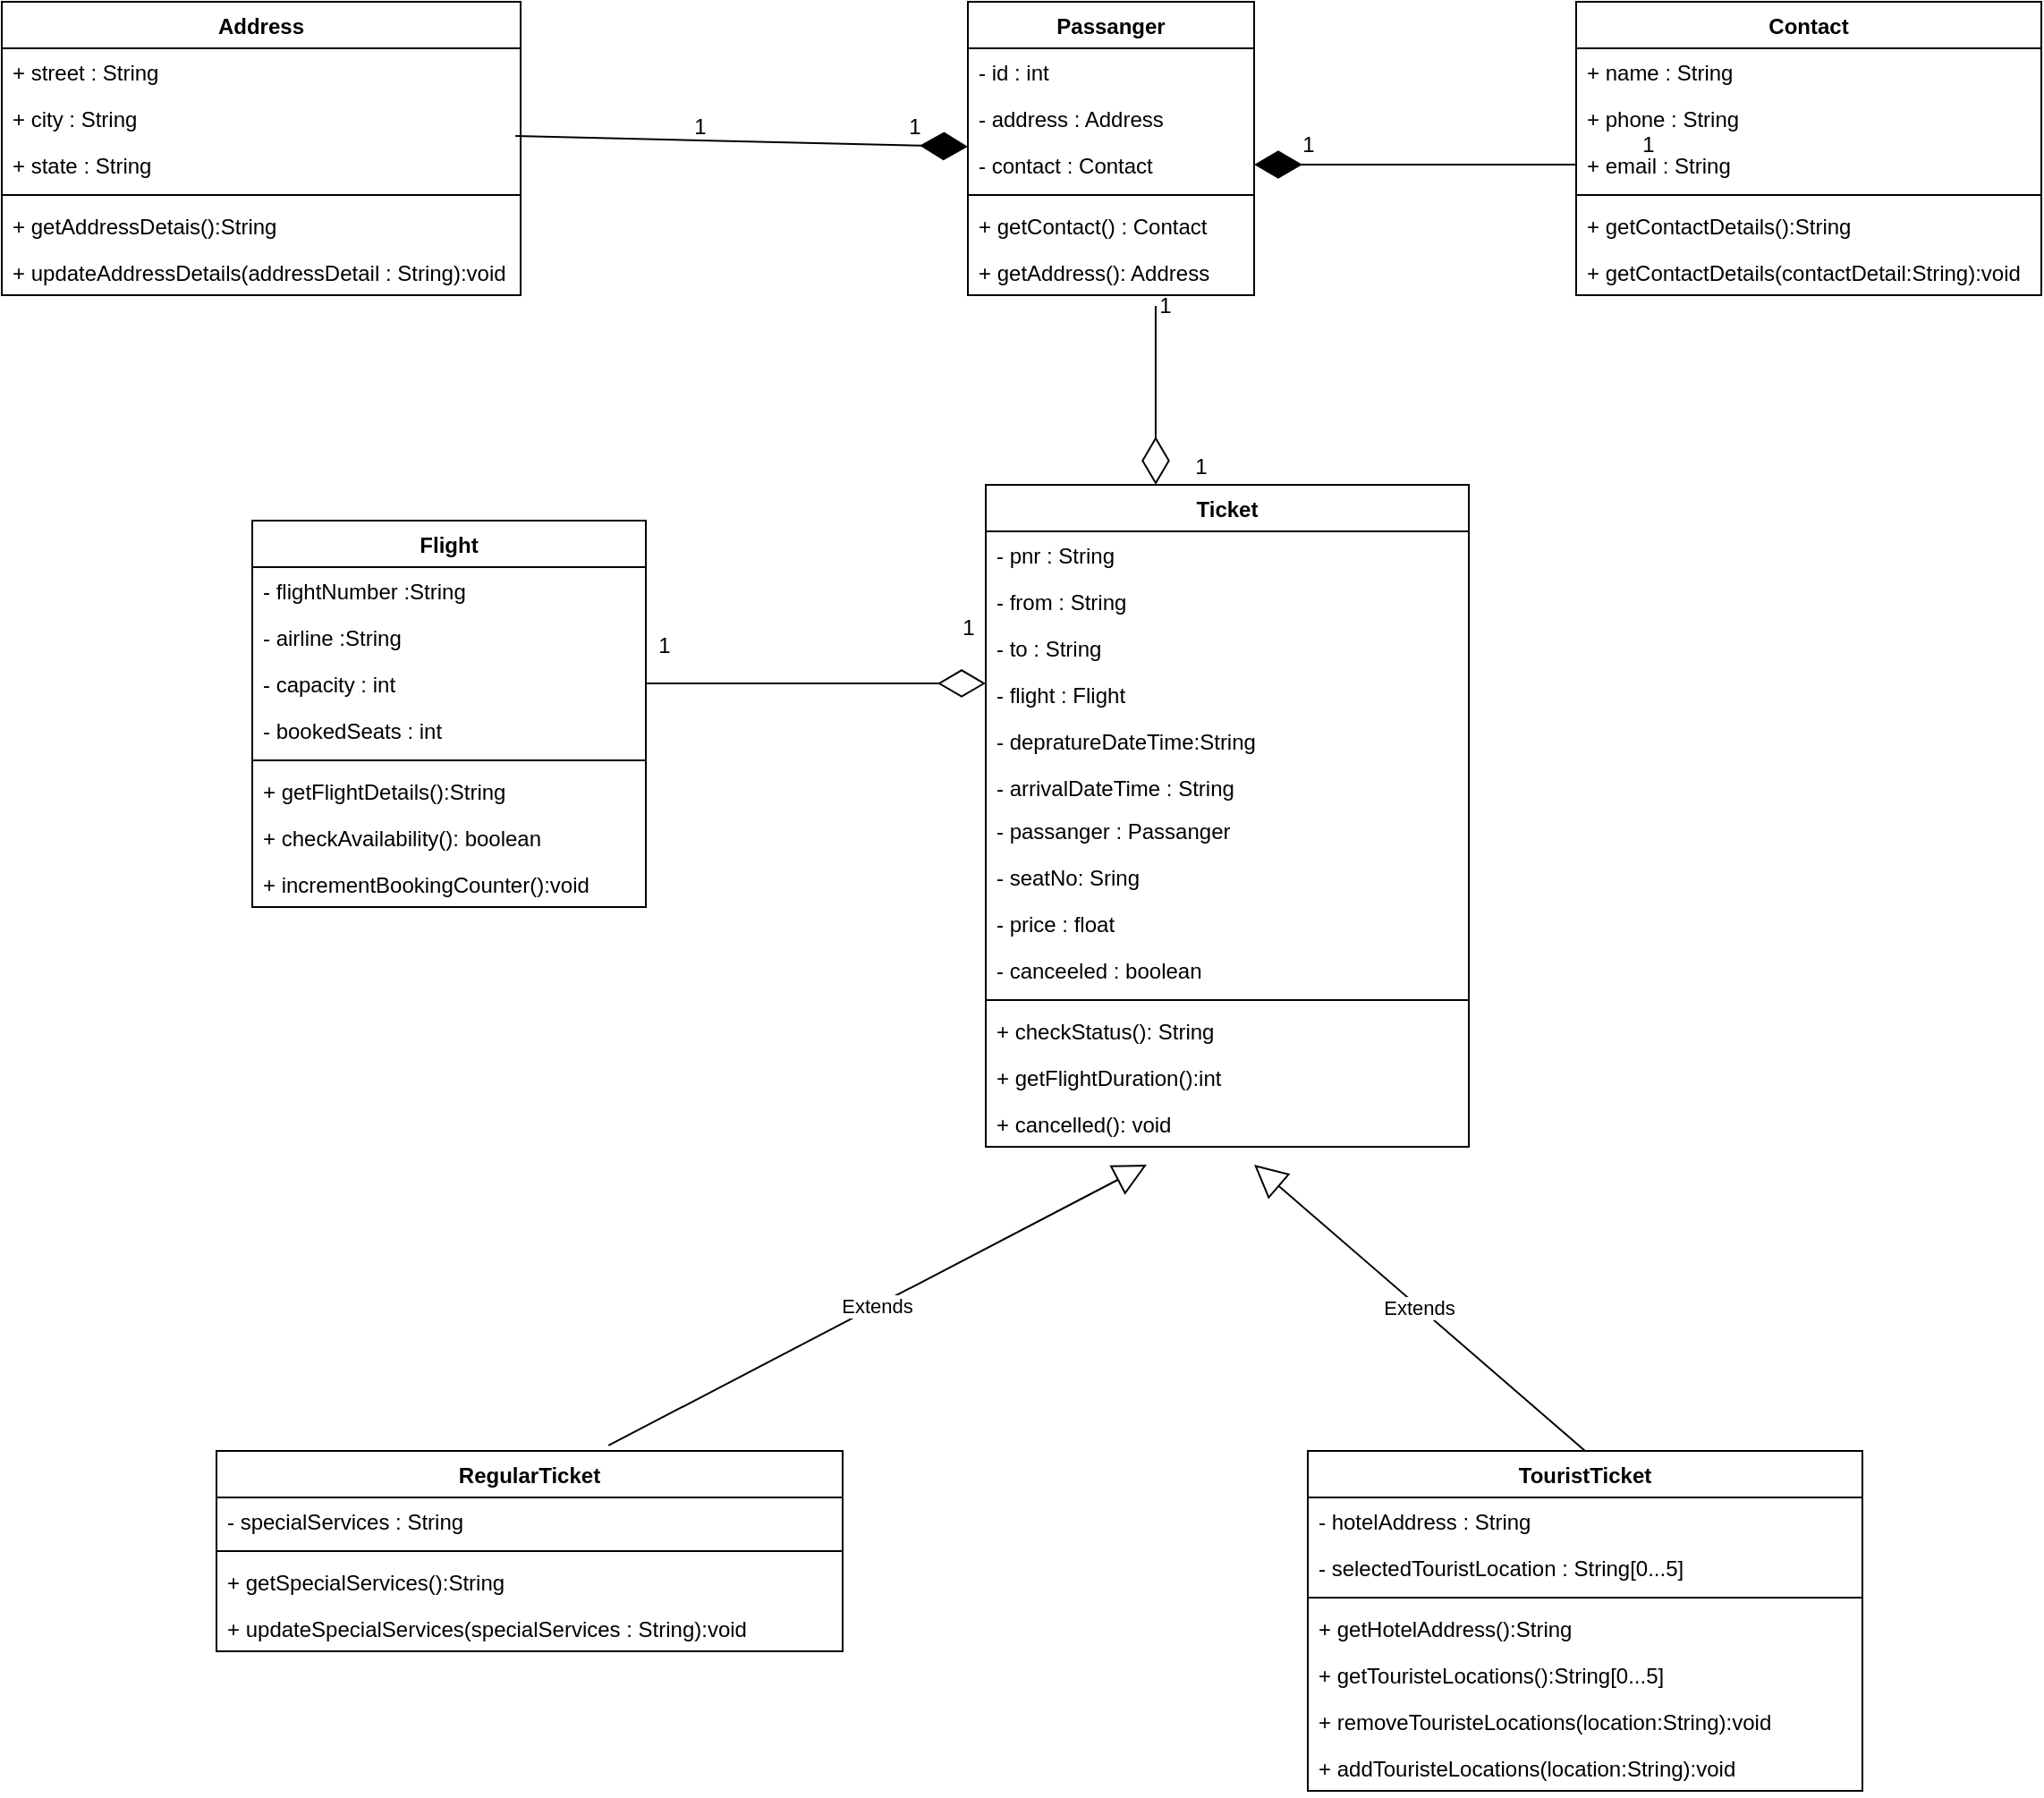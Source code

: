 <mxfile version="14.7.3" type="github">
  <diagram id="z7SG7Hr0iR8G56kf4RJj" name="Page-1">
    <mxGraphModel dx="1108" dy="482" grid="1" gridSize="10" guides="1" tooltips="1" connect="1" arrows="1" fold="1" page="1" pageScale="1" pageWidth="850" pageHeight="1100" math="0" shadow="0">
      <root>
        <mxCell id="0" />
        <mxCell id="1" parent="0" />
        <mxCell id="qjaNSSdb6F6lsbRKP05E-1" value="Passanger" style="swimlane;fontStyle=1;align=center;verticalAlign=top;childLayout=stackLayout;horizontal=1;startSize=26;horizontalStack=0;resizeParent=1;resizeParentMax=0;resizeLast=0;collapsible=1;marginBottom=0;" vertex="1" parent="1">
          <mxGeometry x="900" y="260" width="160" height="164" as="geometry" />
        </mxCell>
        <mxCell id="qjaNSSdb6F6lsbRKP05E-2" value="- id : int" style="text;strokeColor=none;fillColor=none;align=left;verticalAlign=top;spacingLeft=4;spacingRight=4;overflow=hidden;rotatable=0;points=[[0,0.5],[1,0.5]];portConstraint=eastwest;" vertex="1" parent="qjaNSSdb6F6lsbRKP05E-1">
          <mxGeometry y="26" width="160" height="26" as="geometry" />
        </mxCell>
        <mxCell id="qjaNSSdb6F6lsbRKP05E-3" value="- address : Address" style="text;strokeColor=none;fillColor=none;align=left;verticalAlign=top;spacingLeft=4;spacingRight=4;overflow=hidden;rotatable=0;points=[[0,0.5],[1,0.5]];portConstraint=eastwest;" vertex="1" parent="qjaNSSdb6F6lsbRKP05E-1">
          <mxGeometry y="52" width="160" height="26" as="geometry" />
        </mxCell>
        <mxCell id="qjaNSSdb6F6lsbRKP05E-4" value="- contact : Contact" style="text;strokeColor=none;fillColor=none;align=left;verticalAlign=top;spacingLeft=4;spacingRight=4;overflow=hidden;rotatable=0;points=[[0,0.5],[1,0.5]];portConstraint=eastwest;" vertex="1" parent="qjaNSSdb6F6lsbRKP05E-1">
          <mxGeometry y="78" width="160" height="26" as="geometry" />
        </mxCell>
        <mxCell id="qjaNSSdb6F6lsbRKP05E-5" value="" style="line;strokeWidth=1;fillColor=none;align=left;verticalAlign=middle;spacingTop=-1;spacingLeft=3;spacingRight=3;rotatable=0;labelPosition=right;points=[];portConstraint=eastwest;" vertex="1" parent="qjaNSSdb6F6lsbRKP05E-1">
          <mxGeometry y="104" width="160" height="8" as="geometry" />
        </mxCell>
        <mxCell id="qjaNSSdb6F6lsbRKP05E-6" value="+ getContact() : Contact " style="text;strokeColor=none;fillColor=none;align=left;verticalAlign=top;spacingLeft=4;spacingRight=4;overflow=hidden;rotatable=0;points=[[0,0.5],[1,0.5]];portConstraint=eastwest;" vertex="1" parent="qjaNSSdb6F6lsbRKP05E-1">
          <mxGeometry y="112" width="160" height="26" as="geometry" />
        </mxCell>
        <mxCell id="qjaNSSdb6F6lsbRKP05E-7" value="+ getAddress(): Address" style="text;strokeColor=none;fillColor=none;align=left;verticalAlign=top;spacingLeft=4;spacingRight=4;overflow=hidden;rotatable=0;points=[[0,0.5],[1,0.5]];portConstraint=eastwest;" vertex="1" parent="qjaNSSdb6F6lsbRKP05E-1">
          <mxGeometry y="138" width="160" height="26" as="geometry" />
        </mxCell>
        <mxCell id="qjaNSSdb6F6lsbRKP05E-8" value="Address" style="swimlane;fontStyle=1;align=center;verticalAlign=top;childLayout=stackLayout;horizontal=1;startSize=26;horizontalStack=0;resizeParent=1;resizeParentMax=0;resizeLast=0;collapsible=1;marginBottom=0;" vertex="1" parent="1">
          <mxGeometry x="360" y="260" width="290" height="164" as="geometry" />
        </mxCell>
        <mxCell id="qjaNSSdb6F6lsbRKP05E-9" value="+ street : String" style="text;strokeColor=none;fillColor=none;align=left;verticalAlign=top;spacingLeft=4;spacingRight=4;overflow=hidden;rotatable=0;points=[[0,0.5],[1,0.5]];portConstraint=eastwest;" vertex="1" parent="qjaNSSdb6F6lsbRKP05E-8">
          <mxGeometry y="26" width="290" height="26" as="geometry" />
        </mxCell>
        <mxCell id="qjaNSSdb6F6lsbRKP05E-10" value="+ city : String" style="text;strokeColor=none;fillColor=none;align=left;verticalAlign=top;spacingLeft=4;spacingRight=4;overflow=hidden;rotatable=0;points=[[0,0.5],[1,0.5]];portConstraint=eastwest;" vertex="1" parent="qjaNSSdb6F6lsbRKP05E-8">
          <mxGeometry y="52" width="290" height="26" as="geometry" />
        </mxCell>
        <mxCell id="qjaNSSdb6F6lsbRKP05E-11" value="+ state : String" style="text;strokeColor=none;fillColor=none;align=left;verticalAlign=top;spacingLeft=4;spacingRight=4;overflow=hidden;rotatable=0;points=[[0,0.5],[1,0.5]];portConstraint=eastwest;" vertex="1" parent="qjaNSSdb6F6lsbRKP05E-8">
          <mxGeometry y="78" width="290" height="26" as="geometry" />
        </mxCell>
        <mxCell id="qjaNSSdb6F6lsbRKP05E-12" value="" style="line;strokeWidth=1;fillColor=none;align=left;verticalAlign=middle;spacingTop=-1;spacingLeft=3;spacingRight=3;rotatable=0;labelPosition=right;points=[];portConstraint=eastwest;" vertex="1" parent="qjaNSSdb6F6lsbRKP05E-8">
          <mxGeometry y="104" width="290" height="8" as="geometry" />
        </mxCell>
        <mxCell id="qjaNSSdb6F6lsbRKP05E-13" value="+ getAddressDetais():String" style="text;strokeColor=none;fillColor=none;align=left;verticalAlign=top;spacingLeft=4;spacingRight=4;overflow=hidden;rotatable=0;points=[[0,0.5],[1,0.5]];portConstraint=eastwest;" vertex="1" parent="qjaNSSdb6F6lsbRKP05E-8">
          <mxGeometry y="112" width="290" height="26" as="geometry" />
        </mxCell>
        <mxCell id="qjaNSSdb6F6lsbRKP05E-14" value="+ updateAddressDetails(addressDetail : String):void" style="text;strokeColor=none;fillColor=none;align=left;verticalAlign=top;spacingLeft=4;spacingRight=4;overflow=hidden;rotatable=0;points=[[0,0.5],[1,0.5]];portConstraint=eastwest;" vertex="1" parent="qjaNSSdb6F6lsbRKP05E-8">
          <mxGeometry y="138" width="290" height="26" as="geometry" />
        </mxCell>
        <mxCell id="qjaNSSdb6F6lsbRKP05E-15" value="Contact" style="swimlane;fontStyle=1;align=center;verticalAlign=top;childLayout=stackLayout;horizontal=1;startSize=26;horizontalStack=0;resizeParent=1;resizeParentMax=0;resizeLast=0;collapsible=1;marginBottom=0;" vertex="1" parent="1">
          <mxGeometry x="1240" y="260" width="260" height="164" as="geometry" />
        </mxCell>
        <mxCell id="qjaNSSdb6F6lsbRKP05E-16" value="+ name : String" style="text;strokeColor=none;fillColor=none;align=left;verticalAlign=top;spacingLeft=4;spacingRight=4;overflow=hidden;rotatable=0;points=[[0,0.5],[1,0.5]];portConstraint=eastwest;" vertex="1" parent="qjaNSSdb6F6lsbRKP05E-15">
          <mxGeometry y="26" width="260" height="26" as="geometry" />
        </mxCell>
        <mxCell id="qjaNSSdb6F6lsbRKP05E-17" value="+ phone : String" style="text;strokeColor=none;fillColor=none;align=left;verticalAlign=top;spacingLeft=4;spacingRight=4;overflow=hidden;rotatable=0;points=[[0,0.5],[1,0.5]];portConstraint=eastwest;" vertex="1" parent="qjaNSSdb6F6lsbRKP05E-15">
          <mxGeometry y="52" width="260" height="26" as="geometry" />
        </mxCell>
        <mxCell id="qjaNSSdb6F6lsbRKP05E-18" value="+ email : String" style="text;strokeColor=none;fillColor=none;align=left;verticalAlign=top;spacingLeft=4;spacingRight=4;overflow=hidden;rotatable=0;points=[[0,0.5],[1,0.5]];portConstraint=eastwest;" vertex="1" parent="qjaNSSdb6F6lsbRKP05E-15">
          <mxGeometry y="78" width="260" height="26" as="geometry" />
        </mxCell>
        <mxCell id="qjaNSSdb6F6lsbRKP05E-19" value="" style="line;strokeWidth=1;fillColor=none;align=left;verticalAlign=middle;spacingTop=-1;spacingLeft=3;spacingRight=3;rotatable=0;labelPosition=right;points=[];portConstraint=eastwest;" vertex="1" parent="qjaNSSdb6F6lsbRKP05E-15">
          <mxGeometry y="104" width="260" height="8" as="geometry" />
        </mxCell>
        <mxCell id="qjaNSSdb6F6lsbRKP05E-20" value="+ getContactDetails():String" style="text;strokeColor=none;fillColor=none;align=left;verticalAlign=top;spacingLeft=4;spacingRight=4;overflow=hidden;rotatable=0;points=[[0,0.5],[1,0.5]];portConstraint=eastwest;" vertex="1" parent="qjaNSSdb6F6lsbRKP05E-15">
          <mxGeometry y="112" width="260" height="26" as="geometry" />
        </mxCell>
        <mxCell id="qjaNSSdb6F6lsbRKP05E-21" value="+ getContactDetails(contactDetail:String):void" style="text;strokeColor=none;fillColor=none;align=left;verticalAlign=top;spacingLeft=4;spacingRight=4;overflow=hidden;rotatable=0;points=[[0,0.5],[1,0.5]];portConstraint=eastwest;" vertex="1" parent="qjaNSSdb6F6lsbRKP05E-15">
          <mxGeometry y="138" width="260" height="26" as="geometry" />
        </mxCell>
        <mxCell id="qjaNSSdb6F6lsbRKP05E-22" value="Flight" style="swimlane;fontStyle=1;align=center;verticalAlign=top;childLayout=stackLayout;horizontal=1;startSize=26;horizontalStack=0;resizeParent=1;resizeParentMax=0;resizeLast=0;collapsible=1;marginBottom=0;" vertex="1" parent="1">
          <mxGeometry x="500" y="550" width="220" height="216" as="geometry" />
        </mxCell>
        <mxCell id="qjaNSSdb6F6lsbRKP05E-23" value="- flightNumber :String" style="text;strokeColor=none;fillColor=none;align=left;verticalAlign=top;spacingLeft=4;spacingRight=4;overflow=hidden;rotatable=0;points=[[0,0.5],[1,0.5]];portConstraint=eastwest;" vertex="1" parent="qjaNSSdb6F6lsbRKP05E-22">
          <mxGeometry y="26" width="220" height="26" as="geometry" />
        </mxCell>
        <mxCell id="qjaNSSdb6F6lsbRKP05E-24" value="- airline :String" style="text;strokeColor=none;fillColor=none;align=left;verticalAlign=top;spacingLeft=4;spacingRight=4;overflow=hidden;rotatable=0;points=[[0,0.5],[1,0.5]];portConstraint=eastwest;" vertex="1" parent="qjaNSSdb6F6lsbRKP05E-22">
          <mxGeometry y="52" width="220" height="26" as="geometry" />
        </mxCell>
        <mxCell id="qjaNSSdb6F6lsbRKP05E-25" value="- capacity : int " style="text;strokeColor=none;fillColor=none;align=left;verticalAlign=top;spacingLeft=4;spacingRight=4;overflow=hidden;rotatable=0;points=[[0,0.5],[1,0.5]];portConstraint=eastwest;" vertex="1" parent="qjaNSSdb6F6lsbRKP05E-22">
          <mxGeometry y="78" width="220" height="26" as="geometry" />
        </mxCell>
        <mxCell id="qjaNSSdb6F6lsbRKP05E-26" value="- bookedSeats : int" style="text;strokeColor=none;fillColor=none;align=left;verticalAlign=top;spacingLeft=4;spacingRight=4;overflow=hidden;rotatable=0;points=[[0,0.5],[1,0.5]];portConstraint=eastwest;" vertex="1" parent="qjaNSSdb6F6lsbRKP05E-22">
          <mxGeometry y="104" width="220" height="26" as="geometry" />
        </mxCell>
        <mxCell id="qjaNSSdb6F6lsbRKP05E-27" value="" style="line;strokeWidth=1;fillColor=none;align=left;verticalAlign=middle;spacingTop=-1;spacingLeft=3;spacingRight=3;rotatable=0;labelPosition=right;points=[];portConstraint=eastwest;" vertex="1" parent="qjaNSSdb6F6lsbRKP05E-22">
          <mxGeometry y="130" width="220" height="8" as="geometry" />
        </mxCell>
        <mxCell id="qjaNSSdb6F6lsbRKP05E-28" value="+ getFlightDetails():String" style="text;strokeColor=none;fillColor=none;align=left;verticalAlign=top;spacingLeft=4;spacingRight=4;overflow=hidden;rotatable=0;points=[[0,0.5],[1,0.5]];portConstraint=eastwest;" vertex="1" parent="qjaNSSdb6F6lsbRKP05E-22">
          <mxGeometry y="138" width="220" height="26" as="geometry" />
        </mxCell>
        <mxCell id="qjaNSSdb6F6lsbRKP05E-29" value="+ checkAvailability(): boolean" style="text;strokeColor=none;fillColor=none;align=left;verticalAlign=top;spacingLeft=4;spacingRight=4;overflow=hidden;rotatable=0;points=[[0,0.5],[1,0.5]];portConstraint=eastwest;" vertex="1" parent="qjaNSSdb6F6lsbRKP05E-22">
          <mxGeometry y="164" width="220" height="26" as="geometry" />
        </mxCell>
        <mxCell id="qjaNSSdb6F6lsbRKP05E-30" value="+ incrementBookingCounter():void" style="text;strokeColor=none;fillColor=none;align=left;verticalAlign=top;spacingLeft=4;spacingRight=4;overflow=hidden;rotatable=0;points=[[0,0.5],[1,0.5]];portConstraint=eastwest;" vertex="1" parent="qjaNSSdb6F6lsbRKP05E-22">
          <mxGeometry y="190" width="220" height="26" as="geometry" />
        </mxCell>
        <mxCell id="qjaNSSdb6F6lsbRKP05E-31" value="Ticket" style="swimlane;fontStyle=1;align=center;verticalAlign=top;childLayout=stackLayout;horizontal=1;startSize=26;horizontalStack=0;resizeParent=1;resizeParentMax=0;resizeLast=0;collapsible=1;marginBottom=0;" vertex="1" parent="1">
          <mxGeometry x="910" y="530" width="270" height="370" as="geometry" />
        </mxCell>
        <mxCell id="qjaNSSdb6F6lsbRKP05E-32" value="- pnr : String" style="text;strokeColor=none;fillColor=none;align=left;verticalAlign=top;spacingLeft=4;spacingRight=4;overflow=hidden;rotatable=0;points=[[0,0.5],[1,0.5]];portConstraint=eastwest;" vertex="1" parent="qjaNSSdb6F6lsbRKP05E-31">
          <mxGeometry y="26" width="270" height="26" as="geometry" />
        </mxCell>
        <mxCell id="qjaNSSdb6F6lsbRKP05E-33" value="- from : String" style="text;strokeColor=none;fillColor=none;align=left;verticalAlign=top;spacingLeft=4;spacingRight=4;overflow=hidden;rotatable=0;points=[[0,0.5],[1,0.5]];portConstraint=eastwest;" vertex="1" parent="qjaNSSdb6F6lsbRKP05E-31">
          <mxGeometry y="52" width="270" height="26" as="geometry" />
        </mxCell>
        <mxCell id="qjaNSSdb6F6lsbRKP05E-34" value="- to : String" style="text;strokeColor=none;fillColor=none;align=left;verticalAlign=top;spacingLeft=4;spacingRight=4;overflow=hidden;rotatable=0;points=[[0,0.5],[1,0.5]];portConstraint=eastwest;" vertex="1" parent="qjaNSSdb6F6lsbRKP05E-31">
          <mxGeometry y="78" width="270" height="26" as="geometry" />
        </mxCell>
        <mxCell id="qjaNSSdb6F6lsbRKP05E-35" value="- flight : Flight" style="text;strokeColor=none;fillColor=none;align=left;verticalAlign=top;spacingLeft=4;spacingRight=4;overflow=hidden;rotatable=0;points=[[0,0.5],[1,0.5]];portConstraint=eastwest;" vertex="1" parent="qjaNSSdb6F6lsbRKP05E-31">
          <mxGeometry y="104" width="270" height="26" as="geometry" />
        </mxCell>
        <mxCell id="qjaNSSdb6F6lsbRKP05E-36" value="- depratureDateTime:String" style="text;strokeColor=none;fillColor=none;align=left;verticalAlign=top;spacingLeft=4;spacingRight=4;overflow=hidden;rotatable=0;points=[[0,0.5],[1,0.5]];portConstraint=eastwest;" vertex="1" parent="qjaNSSdb6F6lsbRKP05E-31">
          <mxGeometry y="130" width="270" height="26" as="geometry" />
        </mxCell>
        <mxCell id="qjaNSSdb6F6lsbRKP05E-37" value="- arrivalDateTime : String" style="text;strokeColor=none;fillColor=none;align=left;verticalAlign=top;spacingLeft=4;spacingRight=4;overflow=hidden;rotatable=0;points=[[0,0.5],[1,0.5]];portConstraint=eastwest;" vertex="1" parent="qjaNSSdb6F6lsbRKP05E-31">
          <mxGeometry y="156" width="270" height="24" as="geometry" />
        </mxCell>
        <mxCell id="qjaNSSdb6F6lsbRKP05E-38" value="- passanger : Passanger" style="text;strokeColor=none;fillColor=none;align=left;verticalAlign=top;spacingLeft=4;spacingRight=4;overflow=hidden;rotatable=0;points=[[0,0.5],[1,0.5]];portConstraint=eastwest;" vertex="1" parent="qjaNSSdb6F6lsbRKP05E-31">
          <mxGeometry y="180" width="270" height="26" as="geometry" />
        </mxCell>
        <mxCell id="qjaNSSdb6F6lsbRKP05E-39" value="- seatNo: Sring" style="text;strokeColor=none;fillColor=none;align=left;verticalAlign=top;spacingLeft=4;spacingRight=4;overflow=hidden;rotatable=0;points=[[0,0.5],[1,0.5]];portConstraint=eastwest;" vertex="1" parent="qjaNSSdb6F6lsbRKP05E-31">
          <mxGeometry y="206" width="270" height="26" as="geometry" />
        </mxCell>
        <mxCell id="qjaNSSdb6F6lsbRKP05E-40" value="- price : float" style="text;strokeColor=none;fillColor=none;align=left;verticalAlign=top;spacingLeft=4;spacingRight=4;overflow=hidden;rotatable=0;points=[[0,0.5],[1,0.5]];portConstraint=eastwest;" vertex="1" parent="qjaNSSdb6F6lsbRKP05E-31">
          <mxGeometry y="232" width="270" height="26" as="geometry" />
        </mxCell>
        <mxCell id="qjaNSSdb6F6lsbRKP05E-41" value="- canceeled : boolean" style="text;strokeColor=none;fillColor=none;align=left;verticalAlign=top;spacingLeft=4;spacingRight=4;overflow=hidden;rotatable=0;points=[[0,0.5],[1,0.5]];portConstraint=eastwest;" vertex="1" parent="qjaNSSdb6F6lsbRKP05E-31">
          <mxGeometry y="258" width="270" height="26" as="geometry" />
        </mxCell>
        <mxCell id="qjaNSSdb6F6lsbRKP05E-42" value="" style="line;strokeWidth=1;fillColor=none;align=left;verticalAlign=middle;spacingTop=-1;spacingLeft=3;spacingRight=3;rotatable=0;labelPosition=right;points=[];portConstraint=eastwest;" vertex="1" parent="qjaNSSdb6F6lsbRKP05E-31">
          <mxGeometry y="284" width="270" height="8" as="geometry" />
        </mxCell>
        <mxCell id="qjaNSSdb6F6lsbRKP05E-43" value="+ checkStatus(): String" style="text;strokeColor=none;fillColor=none;align=left;verticalAlign=top;spacingLeft=4;spacingRight=4;overflow=hidden;rotatable=0;points=[[0,0.5],[1,0.5]];portConstraint=eastwest;" vertex="1" parent="qjaNSSdb6F6lsbRKP05E-31">
          <mxGeometry y="292" width="270" height="26" as="geometry" />
        </mxCell>
        <mxCell id="qjaNSSdb6F6lsbRKP05E-44" value="+ getFlightDuration():int" style="text;strokeColor=none;fillColor=none;align=left;verticalAlign=top;spacingLeft=4;spacingRight=4;overflow=hidden;rotatable=0;points=[[0,0.5],[1,0.5]];portConstraint=eastwest;" vertex="1" parent="qjaNSSdb6F6lsbRKP05E-31">
          <mxGeometry y="318" width="270" height="26" as="geometry" />
        </mxCell>
        <mxCell id="qjaNSSdb6F6lsbRKP05E-45" value="+ cancelled(): void" style="text;strokeColor=none;fillColor=none;align=left;verticalAlign=top;spacingLeft=4;spacingRight=4;overflow=hidden;rotatable=0;points=[[0,0.5],[1,0.5]];portConstraint=eastwest;" vertex="1" parent="qjaNSSdb6F6lsbRKP05E-31">
          <mxGeometry y="344" width="270" height="26" as="geometry" />
        </mxCell>
        <mxCell id="qjaNSSdb6F6lsbRKP05E-46" value="RegularTicket" style="swimlane;fontStyle=1;align=center;verticalAlign=top;childLayout=stackLayout;horizontal=1;startSize=26;horizontalStack=0;resizeParent=1;resizeParentMax=0;resizeLast=0;collapsible=1;marginBottom=0;" vertex="1" parent="1">
          <mxGeometry x="480" y="1070" width="350" height="112" as="geometry" />
        </mxCell>
        <mxCell id="qjaNSSdb6F6lsbRKP05E-47" value="- specialServices : String" style="text;strokeColor=none;fillColor=none;align=left;verticalAlign=top;spacingLeft=4;spacingRight=4;overflow=hidden;rotatable=0;points=[[0,0.5],[1,0.5]];portConstraint=eastwest;" vertex="1" parent="qjaNSSdb6F6lsbRKP05E-46">
          <mxGeometry y="26" width="350" height="26" as="geometry" />
        </mxCell>
        <mxCell id="qjaNSSdb6F6lsbRKP05E-48" value="" style="line;strokeWidth=1;fillColor=none;align=left;verticalAlign=middle;spacingTop=-1;spacingLeft=3;spacingRight=3;rotatable=0;labelPosition=right;points=[];portConstraint=eastwest;" vertex="1" parent="qjaNSSdb6F6lsbRKP05E-46">
          <mxGeometry y="52" width="350" height="8" as="geometry" />
        </mxCell>
        <mxCell id="qjaNSSdb6F6lsbRKP05E-49" value="+ getSpecialServices():String" style="text;strokeColor=none;fillColor=none;align=left;verticalAlign=top;spacingLeft=4;spacingRight=4;overflow=hidden;rotatable=0;points=[[0,0.5],[1,0.5]];portConstraint=eastwest;" vertex="1" parent="qjaNSSdb6F6lsbRKP05E-46">
          <mxGeometry y="60" width="350" height="26" as="geometry" />
        </mxCell>
        <mxCell id="qjaNSSdb6F6lsbRKP05E-50" value="+ updateSpecialServices(specialServices : String):void" style="text;strokeColor=none;fillColor=none;align=left;verticalAlign=top;spacingLeft=4;spacingRight=4;overflow=hidden;rotatable=0;points=[[0,0.5],[1,0.5]];portConstraint=eastwest;" vertex="1" parent="qjaNSSdb6F6lsbRKP05E-46">
          <mxGeometry y="86" width="350" height="26" as="geometry" />
        </mxCell>
        <mxCell id="qjaNSSdb6F6lsbRKP05E-51" value="TouristTicket" style="swimlane;fontStyle=1;align=center;verticalAlign=top;childLayout=stackLayout;horizontal=1;startSize=26;horizontalStack=0;resizeParent=1;resizeParentMax=0;resizeLast=0;collapsible=1;marginBottom=0;" vertex="1" parent="1">
          <mxGeometry x="1090" y="1070" width="310" height="190" as="geometry" />
        </mxCell>
        <mxCell id="qjaNSSdb6F6lsbRKP05E-52" value="- hotelAddress : String" style="text;strokeColor=none;fillColor=none;align=left;verticalAlign=top;spacingLeft=4;spacingRight=4;overflow=hidden;rotatable=0;points=[[0,0.5],[1,0.5]];portConstraint=eastwest;" vertex="1" parent="qjaNSSdb6F6lsbRKP05E-51">
          <mxGeometry y="26" width="310" height="26" as="geometry" />
        </mxCell>
        <mxCell id="qjaNSSdb6F6lsbRKP05E-53" value="- selectedTouristLocation : String[0...5]" style="text;strokeColor=none;fillColor=none;align=left;verticalAlign=top;spacingLeft=4;spacingRight=4;overflow=hidden;rotatable=0;points=[[0,0.5],[1,0.5]];portConstraint=eastwest;" vertex="1" parent="qjaNSSdb6F6lsbRKP05E-51">
          <mxGeometry y="52" width="310" height="26" as="geometry" />
        </mxCell>
        <mxCell id="qjaNSSdb6F6lsbRKP05E-54" value="" style="line;strokeWidth=1;fillColor=none;align=left;verticalAlign=middle;spacingTop=-1;spacingLeft=3;spacingRight=3;rotatable=0;labelPosition=right;points=[];portConstraint=eastwest;" vertex="1" parent="qjaNSSdb6F6lsbRKP05E-51">
          <mxGeometry y="78" width="310" height="8" as="geometry" />
        </mxCell>
        <mxCell id="qjaNSSdb6F6lsbRKP05E-55" value="+ getHotelAddress():String" style="text;strokeColor=none;fillColor=none;align=left;verticalAlign=top;spacingLeft=4;spacingRight=4;overflow=hidden;rotatable=0;points=[[0,0.5],[1,0.5]];portConstraint=eastwest;" vertex="1" parent="qjaNSSdb6F6lsbRKP05E-51">
          <mxGeometry y="86" width="310" height="26" as="geometry" />
        </mxCell>
        <mxCell id="qjaNSSdb6F6lsbRKP05E-56" value="+ getTouristeLocations():String[0...5]" style="text;strokeColor=none;fillColor=none;align=left;verticalAlign=top;spacingLeft=4;spacingRight=4;overflow=hidden;rotatable=0;points=[[0,0.5],[1,0.5]];portConstraint=eastwest;" vertex="1" parent="qjaNSSdb6F6lsbRKP05E-51">
          <mxGeometry y="112" width="310" height="26" as="geometry" />
        </mxCell>
        <mxCell id="qjaNSSdb6F6lsbRKP05E-57" value="+ removeTouristeLocations(location:String):void" style="text;strokeColor=none;fillColor=none;align=left;verticalAlign=top;spacingLeft=4;spacingRight=4;overflow=hidden;rotatable=0;points=[[0,0.5],[1,0.5]];portConstraint=eastwest;" vertex="1" parent="qjaNSSdb6F6lsbRKP05E-51">
          <mxGeometry y="138" width="310" height="26" as="geometry" />
        </mxCell>
        <mxCell id="qjaNSSdb6F6lsbRKP05E-58" value="+ addTouristeLocations(location:String):void" style="text;strokeColor=none;fillColor=none;align=left;verticalAlign=top;spacingLeft=4;spacingRight=4;overflow=hidden;rotatable=0;points=[[0,0.5],[1,0.5]];portConstraint=eastwest;" vertex="1" parent="qjaNSSdb6F6lsbRKP05E-51">
          <mxGeometry y="164" width="310" height="26" as="geometry" />
        </mxCell>
        <mxCell id="qjaNSSdb6F6lsbRKP05E-59" value="Extends" style="endArrow=block;endSize=16;endFill=0;html=1;exitX=0.626;exitY=-0.027;exitDx=0;exitDy=0;exitPerimeter=0;" edge="1" parent="1" source="qjaNSSdb6F6lsbRKP05E-46">
          <mxGeometry width="160" relative="1" as="geometry">
            <mxPoint x="640" y="1020" as="sourcePoint" />
            <mxPoint x="1000" y="910" as="targetPoint" />
          </mxGeometry>
        </mxCell>
        <mxCell id="qjaNSSdb6F6lsbRKP05E-60" value="Extends" style="endArrow=block;endSize=16;endFill=0;html=1;exitX=0.5;exitY=0;exitDx=0;exitDy=0;" edge="1" parent="1" source="qjaNSSdb6F6lsbRKP05E-51">
          <mxGeometry width="160" relative="1" as="geometry">
            <mxPoint x="1230" y="1060" as="sourcePoint" />
            <mxPoint x="1060" y="910" as="targetPoint" />
          </mxGeometry>
        </mxCell>
        <mxCell id="qjaNSSdb6F6lsbRKP05E-61" value="" style="endArrow=diamondThin;endFill=1;endSize=24;html=1;exitX=0.99;exitY=-0.115;exitDx=0;exitDy=0;exitPerimeter=0;entryX=0;entryY=0.115;entryDx=0;entryDy=0;entryPerimeter=0;" edge="1" parent="1" source="qjaNSSdb6F6lsbRKP05E-11" target="qjaNSSdb6F6lsbRKP05E-4">
          <mxGeometry width="160" relative="1" as="geometry">
            <mxPoint x="750" y="340" as="sourcePoint" />
            <mxPoint x="910" y="340" as="targetPoint" />
          </mxGeometry>
        </mxCell>
        <mxCell id="qjaNSSdb6F6lsbRKP05E-62" value="" style="endArrow=diamondThin;endFill=1;endSize=24;html=1;entryX=1;entryY=0.5;entryDx=0;entryDy=0;exitX=0;exitY=0.5;exitDx=0;exitDy=0;" edge="1" parent="1" source="qjaNSSdb6F6lsbRKP05E-18" target="qjaNSSdb6F6lsbRKP05E-4">
          <mxGeometry width="160" relative="1" as="geometry">
            <mxPoint x="1280" y="380" as="sourcePoint" />
            <mxPoint x="1250" y="350" as="targetPoint" />
          </mxGeometry>
        </mxCell>
        <mxCell id="qjaNSSdb6F6lsbRKP05E-63" value="" style="endArrow=diamondThin;endFill=0;endSize=24;html=1;exitX=0.656;exitY=1.231;exitDx=0;exitDy=0;exitPerimeter=0;" edge="1" parent="1" source="qjaNSSdb6F6lsbRKP05E-7">
          <mxGeometry width="160" relative="1" as="geometry">
            <mxPoint x="900" y="460" as="sourcePoint" />
            <mxPoint x="1005" y="530" as="targetPoint" />
          </mxGeometry>
        </mxCell>
        <mxCell id="qjaNSSdb6F6lsbRKP05E-64" value="1" style="text;html=1;align=center;verticalAlign=middle;resizable=0;points=[];autosize=1;strokeColor=none;" vertex="1" parent="1">
          <mxGeometry x="740" y="320" width="20" height="20" as="geometry" />
        </mxCell>
        <mxCell id="qjaNSSdb6F6lsbRKP05E-65" value="1" style="text;html=1;align=center;verticalAlign=middle;resizable=0;points=[];autosize=1;strokeColor=none;" vertex="1" parent="1">
          <mxGeometry x="860" y="320" width="20" height="20" as="geometry" />
        </mxCell>
        <mxCell id="qjaNSSdb6F6lsbRKP05E-66" value="1" style="text;html=1;align=center;verticalAlign=middle;resizable=0;points=[];autosize=1;strokeColor=none;" vertex="1" parent="1">
          <mxGeometry x="1080" y="330" width="20" height="20" as="geometry" />
        </mxCell>
        <mxCell id="qjaNSSdb6F6lsbRKP05E-67" value="1" style="text;html=1;align=center;verticalAlign=middle;resizable=0;points=[];autosize=1;strokeColor=none;" vertex="1" parent="1">
          <mxGeometry x="1270" y="330" width="20" height="20" as="geometry" />
        </mxCell>
        <mxCell id="qjaNSSdb6F6lsbRKP05E-68" value="1" style="text;html=1;align=center;verticalAlign=middle;resizable=0;points=[];autosize=1;strokeColor=none;" vertex="1" parent="1">
          <mxGeometry x="1000" y="420" width="20" height="20" as="geometry" />
        </mxCell>
        <mxCell id="qjaNSSdb6F6lsbRKP05E-69" value="1" style="text;html=1;align=center;verticalAlign=middle;resizable=0;points=[];autosize=1;strokeColor=none;" vertex="1" parent="1">
          <mxGeometry x="1020" y="510" width="20" height="20" as="geometry" />
        </mxCell>
        <mxCell id="qjaNSSdb6F6lsbRKP05E-70" value="1" style="text;html=1;align=center;verticalAlign=middle;resizable=0;points=[];autosize=1;strokeColor=none;" vertex="1" parent="1">
          <mxGeometry x="720" y="610" width="20" height="20" as="geometry" />
        </mxCell>
        <mxCell id="qjaNSSdb6F6lsbRKP05E-71" value="1" style="text;html=1;align=center;verticalAlign=middle;resizable=0;points=[];autosize=1;strokeColor=none;" vertex="1" parent="1">
          <mxGeometry x="890" y="600" width="20" height="20" as="geometry" />
        </mxCell>
        <mxCell id="qjaNSSdb6F6lsbRKP05E-72" value="" style="endArrow=diamondThin;endFill=0;endSize=24;html=1;entryX=0;entryY=0.269;entryDx=0;entryDy=0;entryPerimeter=0;" edge="1" parent="1" source="qjaNSSdb6F6lsbRKP05E-25" target="qjaNSSdb6F6lsbRKP05E-35">
          <mxGeometry width="160" relative="1" as="geometry">
            <mxPoint x="720" y="641" as="sourcePoint" />
            <mxPoint x="880" y="641" as="targetPoint" />
          </mxGeometry>
        </mxCell>
      </root>
    </mxGraphModel>
  </diagram>
</mxfile>
